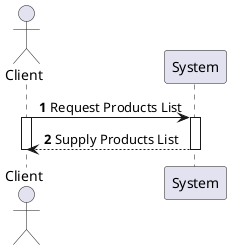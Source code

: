 @startuml
actor "Client" as C
autonumber

    C -> "System" : Request Products List

    activate C
    activate "System"

    "System" --> C : Supply Products List

    deactivate "System"
    deactivate C

@enduml